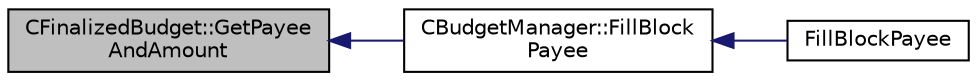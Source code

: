 digraph "CFinalizedBudget::GetPayeeAndAmount"
{
  edge [fontname="Helvetica",fontsize="10",labelfontname="Helvetica",labelfontsize="10"];
  node [fontname="Helvetica",fontsize="10",shape=record];
  rankdir="LR";
  Node61 [label="CFinalizedBudget::GetPayee\lAndAmount",height=0.2,width=0.4,color="black", fillcolor="grey75", style="filled", fontcolor="black"];
  Node61 -> Node62 [dir="back",color="midnightblue",fontsize="10",style="solid",fontname="Helvetica"];
  Node62 [label="CBudgetManager::FillBlock\lPayee",height=0.2,width=0.4,color="black", fillcolor="white", style="filled",URL="$class_c_budget_manager.html#aa52f3ff6c434fa5bf1a9e40d41bf4ade"];
  Node62 -> Node63 [dir="back",color="midnightblue",fontsize="10",style="solid",fontname="Helvetica"];
  Node63 [label="FillBlockPayee",height=0.2,width=0.4,color="black", fillcolor="white", style="filled",URL="$masternode-payments_8h.html#a2bd3aae33d7ebbea97792d1f1abfff03"];
}
